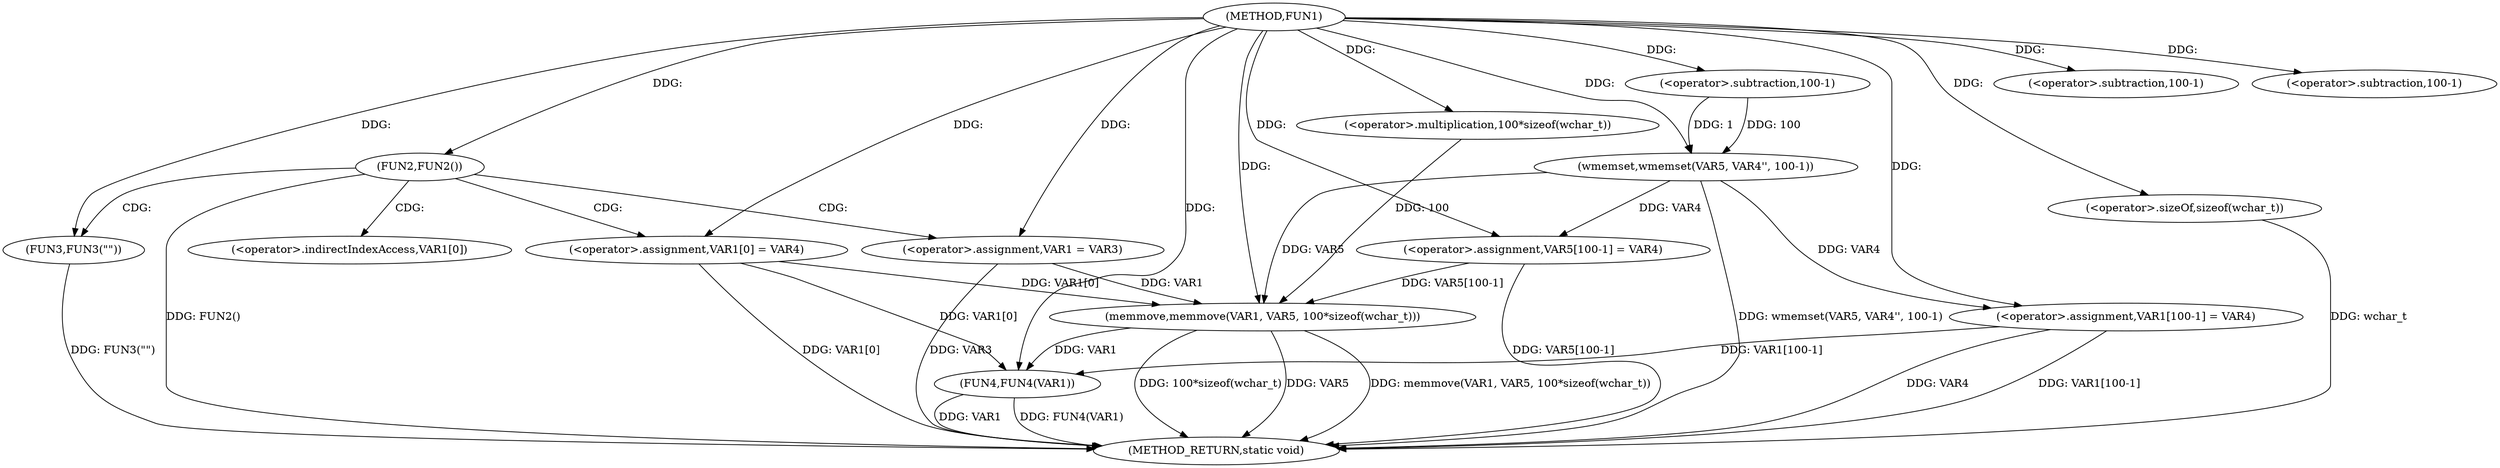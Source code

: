 digraph FUN1 {  
"1000100" [label = "(METHOD,FUN1)" ]
"1000151" [label = "(METHOD_RETURN,static void)" ]
"1000106" [label = "(FUN2,FUN2())" ]
"1000108" [label = "(FUN3,FUN3(\"\"))" ]
"1000112" [label = "(<operator>.assignment,VAR1 = VAR3)" ]
"1000115" [label = "(<operator>.assignment,VAR1[0] = VAR4)" ]
"1000122" [label = "(wmemset,wmemset(VAR5, VAR4'', 100-1))" ]
"1000125" [label = "(<operator>.subtraction,100-1)" ]
"1000128" [label = "(<operator>.assignment,VAR5[100-1] = VAR4)" ]
"1000131" [label = "(<operator>.subtraction,100-1)" ]
"1000135" [label = "(memmove,memmove(VAR1, VAR5, 100*sizeof(wchar_t)))" ]
"1000138" [label = "(<operator>.multiplication,100*sizeof(wchar_t))" ]
"1000140" [label = "(<operator>.sizeOf,sizeof(wchar_t))" ]
"1000142" [label = "(<operator>.assignment,VAR1[100-1] = VAR4)" ]
"1000145" [label = "(<operator>.subtraction,100-1)" ]
"1000149" [label = "(FUN4,FUN4(VAR1))" ]
"1000116" [label = "(<operator>.indirectIndexAccess,VAR1[0])" ]
  "1000108" -> "1000151"  [ label = "DDG: FUN3(\"\")"] 
  "1000112" -> "1000151"  [ label = "DDG: VAR3"] 
  "1000140" -> "1000151"  [ label = "DDG: wchar_t"] 
  "1000128" -> "1000151"  [ label = "DDG: VAR5[100-1]"] 
  "1000135" -> "1000151"  [ label = "DDG: memmove(VAR1, VAR5, 100*sizeof(wchar_t))"] 
  "1000149" -> "1000151"  [ label = "DDG: VAR1"] 
  "1000115" -> "1000151"  [ label = "DDG: VAR1[0]"] 
  "1000149" -> "1000151"  [ label = "DDG: FUN4(VAR1)"] 
  "1000142" -> "1000151"  [ label = "DDG: VAR4"] 
  "1000142" -> "1000151"  [ label = "DDG: VAR1[100-1]"] 
  "1000122" -> "1000151"  [ label = "DDG: wmemset(VAR5, VAR4'', 100-1)"] 
  "1000135" -> "1000151"  [ label = "DDG: 100*sizeof(wchar_t)"] 
  "1000135" -> "1000151"  [ label = "DDG: VAR5"] 
  "1000106" -> "1000151"  [ label = "DDG: FUN2()"] 
  "1000100" -> "1000106"  [ label = "DDG: "] 
  "1000100" -> "1000108"  [ label = "DDG: "] 
  "1000100" -> "1000112"  [ label = "DDG: "] 
  "1000100" -> "1000115"  [ label = "DDG: "] 
  "1000100" -> "1000122"  [ label = "DDG: "] 
  "1000125" -> "1000122"  [ label = "DDG: 100"] 
  "1000125" -> "1000122"  [ label = "DDG: 1"] 
  "1000100" -> "1000125"  [ label = "DDG: "] 
  "1000122" -> "1000128"  [ label = "DDG: VAR4"] 
  "1000100" -> "1000128"  [ label = "DDG: "] 
  "1000100" -> "1000131"  [ label = "DDG: "] 
  "1000112" -> "1000135"  [ label = "DDG: VAR1"] 
  "1000115" -> "1000135"  [ label = "DDG: VAR1[0]"] 
  "1000100" -> "1000135"  [ label = "DDG: "] 
  "1000122" -> "1000135"  [ label = "DDG: VAR5"] 
  "1000128" -> "1000135"  [ label = "DDG: VAR5[100-1]"] 
  "1000138" -> "1000135"  [ label = "DDG: 100"] 
  "1000100" -> "1000138"  [ label = "DDG: "] 
  "1000100" -> "1000140"  [ label = "DDG: "] 
  "1000100" -> "1000142"  [ label = "DDG: "] 
  "1000122" -> "1000142"  [ label = "DDG: VAR4"] 
  "1000100" -> "1000145"  [ label = "DDG: "] 
  "1000115" -> "1000149"  [ label = "DDG: VAR1[0]"] 
  "1000142" -> "1000149"  [ label = "DDG: VAR1[100-1]"] 
  "1000135" -> "1000149"  [ label = "DDG: VAR1"] 
  "1000100" -> "1000149"  [ label = "DDG: "] 
  "1000106" -> "1000112"  [ label = "CDG: "] 
  "1000106" -> "1000115"  [ label = "CDG: "] 
  "1000106" -> "1000116"  [ label = "CDG: "] 
  "1000106" -> "1000108"  [ label = "CDG: "] 
}

